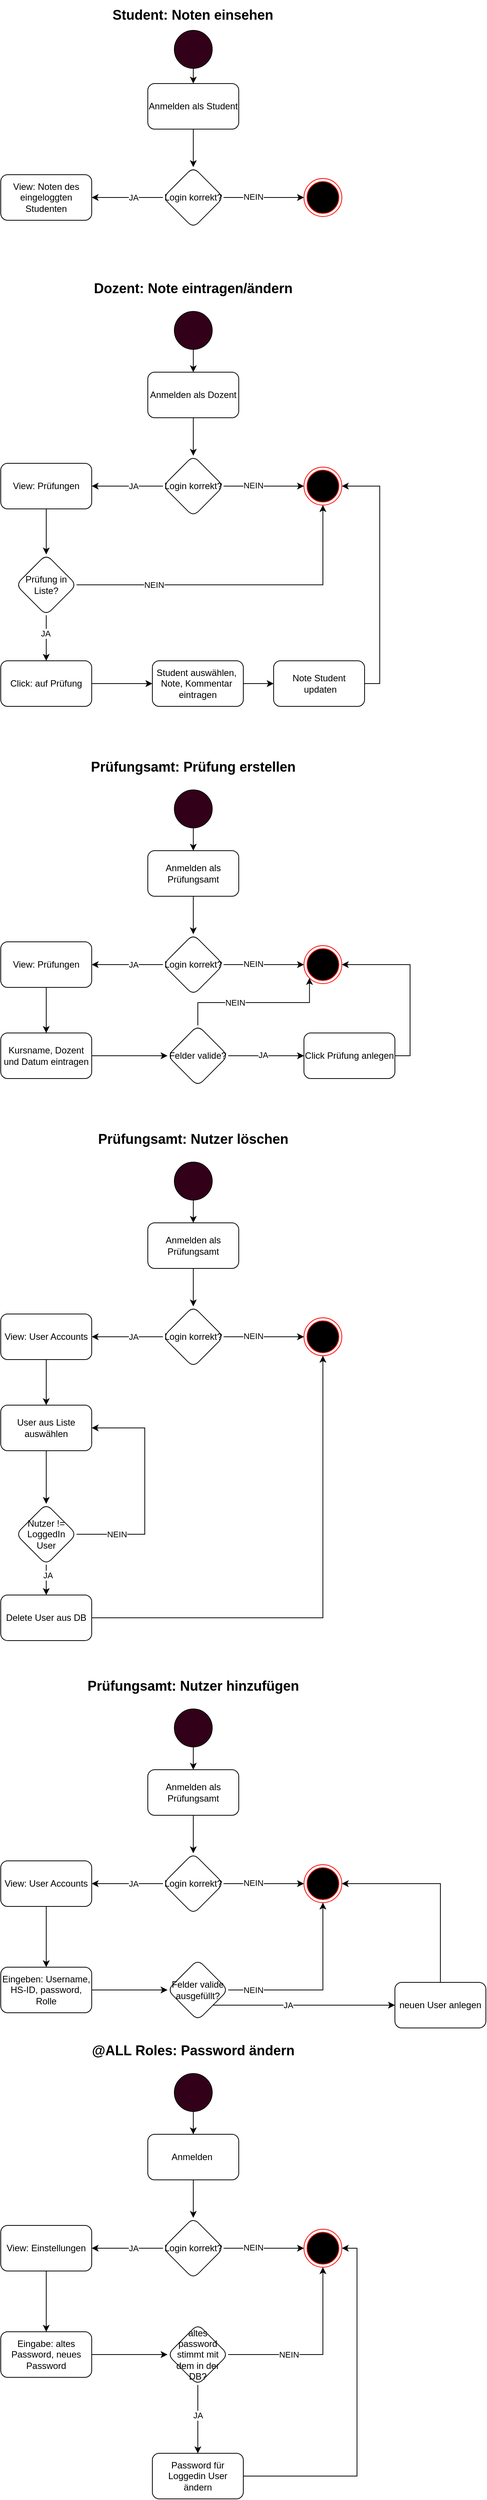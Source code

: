 <mxfile version="14.2.3" type="device"><diagram id="C5RBs43oDa-KdzZeNtuy" name="Page-1"><mxGraphModel dx="1426" dy="828" grid="1" gridSize="10" guides="1" tooltips="1" connect="1" arrows="1" fold="1" page="1" pageScale="1" pageWidth="827" pageHeight="1169" math="0" shadow="0"><root><mxCell id="WIyWlLk6GJQsqaUBKTNV-0"/><mxCell id="WIyWlLk6GJQsqaUBKTNV-1" parent="WIyWlLk6GJQsqaUBKTNV-0"/><mxCell id="bL15wBNw5OvZ2r-DO2eH-0" value="&lt;font style=&quot;font-size: 18px&quot;&gt;&lt;b&gt;Student: Noten einsehen&lt;/b&gt;&lt;/font&gt;" style="text;html=1;strokeColor=none;fillColor=none;align=center;verticalAlign=middle;whiteSpace=wrap;rounded=0;" vertex="1" parent="WIyWlLk6GJQsqaUBKTNV-1"><mxGeometry x="298" y="40" width="231" height="40" as="geometry"/></mxCell><mxCell id="bL15wBNw5OvZ2r-DO2eH-90" value="" style="edgeStyle=orthogonalEdgeStyle;rounded=0;orthogonalLoop=1;jettySize=auto;html=1;" edge="1" parent="WIyWlLk6GJQsqaUBKTNV-1" source="bL15wBNw5OvZ2r-DO2eH-1" target="bL15wBNw5OvZ2r-DO2eH-89"><mxGeometry relative="1" as="geometry"/></mxCell><mxCell id="bL15wBNw5OvZ2r-DO2eH-1" value="Anmelden als Student" style="rounded=1;whiteSpace=wrap;html=1;" vertex="1" parent="WIyWlLk6GJQsqaUBKTNV-1"><mxGeometry x="354" y="150" width="120" height="60" as="geometry"/></mxCell><mxCell id="bL15wBNw5OvZ2r-DO2eH-4" style="edgeStyle=orthogonalEdgeStyle;rounded=0;orthogonalLoop=1;jettySize=auto;html=1;exitX=1;exitY=0.5;exitDx=0;exitDy=0;entryX=0;entryY=0.5;entryDx=0;entryDy=0;" edge="1" parent="WIyWlLk6GJQsqaUBKTNV-1" source="bL15wBNw5OvZ2r-DO2eH-89" target="bL15wBNw5OvZ2r-DO2eH-39"><mxGeometry relative="1" as="geometry"><mxPoint x="560" y="300" as="targetPoint"/><mxPoint x="464" y="300" as="sourcePoint"/></mxGeometry></mxCell><mxCell id="bL15wBNw5OvZ2r-DO2eH-6" value="NEIN" style="edgeLabel;html=1;align=center;verticalAlign=middle;resizable=0;points=[];" vertex="1" connectable="0" parent="bL15wBNw5OvZ2r-DO2eH-4"><mxGeometry x="-0.271" y="1" relative="1" as="geometry"><mxPoint as="offset"/></mxGeometry></mxCell><mxCell id="bL15wBNw5OvZ2r-DO2eH-9" style="edgeStyle=orthogonalEdgeStyle;rounded=0;orthogonalLoop=1;jettySize=auto;html=1;exitX=0;exitY=0.5;exitDx=0;exitDy=0;entryX=1;entryY=0.5;entryDx=0;entryDy=0;" edge="1" parent="WIyWlLk6GJQsqaUBKTNV-1" source="bL15wBNw5OvZ2r-DO2eH-89" target="bL15wBNw5OvZ2r-DO2eH-11"><mxGeometry relative="1" as="geometry"><mxPoint x="280" y="300" as="targetPoint"/><mxPoint x="364" y="300" as="sourcePoint"/></mxGeometry></mxCell><mxCell id="bL15wBNw5OvZ2r-DO2eH-10" value="JA" style="edgeLabel;html=1;align=center;verticalAlign=middle;resizable=0;points=[];" vertex="1" connectable="0" parent="bL15wBNw5OvZ2r-DO2eH-9"><mxGeometry x="-0.167" relative="1" as="geometry"><mxPoint as="offset"/></mxGeometry></mxCell><mxCell id="bL15wBNw5OvZ2r-DO2eH-11" value="View: Noten des eingeloggten Studenten" style="rounded=1;whiteSpace=wrap;html=1;" vertex="1" parent="WIyWlLk6GJQsqaUBKTNV-1"><mxGeometry x="160" y="270" width="120" height="60" as="geometry"/></mxCell><mxCell id="bL15wBNw5OvZ2r-DO2eH-87" value="" style="edgeStyle=orthogonalEdgeStyle;rounded=0;orthogonalLoop=1;jettySize=auto;html=1;" edge="1" parent="WIyWlLk6GJQsqaUBKTNV-1" source="bL15wBNw5OvZ2r-DO2eH-13" target="bL15wBNw5OvZ2r-DO2eH-86"><mxGeometry relative="1" as="geometry"/></mxCell><mxCell id="bL15wBNw5OvZ2r-DO2eH-13" value="Anmelden als Dozent" style="rounded=1;whiteSpace=wrap;html=1;" vertex="1" parent="WIyWlLk6GJQsqaUBKTNV-1"><mxGeometry x="354" y="530" width="120" height="60" as="geometry"/></mxCell><mxCell id="bL15wBNw5OvZ2r-DO2eH-14" style="edgeStyle=orthogonalEdgeStyle;rounded=0;orthogonalLoop=1;jettySize=auto;html=1;exitX=1;exitY=0.5;exitDx=0;exitDy=0;entryX=0;entryY=0.5;entryDx=0;entryDy=0;" edge="1" parent="WIyWlLk6GJQsqaUBKTNV-1" source="bL15wBNw5OvZ2r-DO2eH-86" target="bL15wBNw5OvZ2r-DO2eH-37"><mxGeometry relative="1" as="geometry"><mxPoint x="560" y="680" as="targetPoint"/><mxPoint x="464" y="680" as="sourcePoint"/></mxGeometry></mxCell><mxCell id="bL15wBNw5OvZ2r-DO2eH-15" value="NEIN" style="edgeLabel;html=1;align=center;verticalAlign=middle;resizable=0;points=[];" vertex="1" connectable="0" parent="bL15wBNw5OvZ2r-DO2eH-14"><mxGeometry x="-0.271" y="1" relative="1" as="geometry"><mxPoint as="offset"/></mxGeometry></mxCell><mxCell id="bL15wBNw5OvZ2r-DO2eH-16" style="edgeStyle=orthogonalEdgeStyle;rounded=0;orthogonalLoop=1;jettySize=auto;html=1;exitX=0;exitY=0.5;exitDx=0;exitDy=0;" edge="1" parent="WIyWlLk6GJQsqaUBKTNV-1" source="bL15wBNw5OvZ2r-DO2eH-86"><mxGeometry relative="1" as="geometry"><mxPoint x="280" y="680" as="targetPoint"/><mxPoint x="364" y="680" as="sourcePoint"/></mxGeometry></mxCell><mxCell id="bL15wBNw5OvZ2r-DO2eH-17" value="JA" style="edgeLabel;html=1;align=center;verticalAlign=middle;resizable=0;points=[];" vertex="1" connectable="0" parent="bL15wBNw5OvZ2r-DO2eH-16"><mxGeometry x="-0.167" relative="1" as="geometry"><mxPoint as="offset"/></mxGeometry></mxCell><mxCell id="bL15wBNw5OvZ2r-DO2eH-20" value="&lt;font size=&quot;4&quot;&gt;&lt;b&gt;Dozent: Note eintragen/ändern&lt;/b&gt;&lt;/font&gt;" style="text;html=1;strokeColor=none;fillColor=none;align=center;verticalAlign=middle;whiteSpace=wrap;rounded=0;" vertex="1" parent="WIyWlLk6GJQsqaUBKTNV-1"><mxGeometry x="268" y="400" width="292" height="40" as="geometry"/></mxCell><mxCell id="bL15wBNw5OvZ2r-DO2eH-85" value="" style="edgeStyle=orthogonalEdgeStyle;rounded=0;orthogonalLoop=1;jettySize=auto;html=1;" edge="1" parent="WIyWlLk6GJQsqaUBKTNV-1" source="bL15wBNw5OvZ2r-DO2eH-21" target="bL15wBNw5OvZ2r-DO2eH-84"><mxGeometry relative="1" as="geometry"/></mxCell><mxCell id="bL15wBNw5OvZ2r-DO2eH-21" value="View: Prüfungen" style="rounded=1;whiteSpace=wrap;html=1;" vertex="1" parent="WIyWlLk6GJQsqaUBKTNV-1"><mxGeometry x="160" y="650" width="120" height="60" as="geometry"/></mxCell><mxCell id="bL15wBNw5OvZ2r-DO2eH-24" style="edgeStyle=orthogonalEdgeStyle;rounded=0;orthogonalLoop=1;jettySize=auto;html=1;exitX=1;exitY=0.5;exitDx=0;exitDy=0;entryX=0.5;entryY=1;entryDx=0;entryDy=0;" edge="1" parent="WIyWlLk6GJQsqaUBKTNV-1" source="bL15wBNw5OvZ2r-DO2eH-84" target="bL15wBNw5OvZ2r-DO2eH-37"><mxGeometry relative="1" as="geometry"><mxPoint x="270" y="810" as="sourcePoint"/><mxPoint x="585" y="705" as="targetPoint"/></mxGeometry></mxCell><mxCell id="bL15wBNw5OvZ2r-DO2eH-25" value="NEIN" style="edgeLabel;html=1;align=center;verticalAlign=middle;resizable=0;points=[];" vertex="1" connectable="0" parent="bL15wBNw5OvZ2r-DO2eH-24"><mxGeometry x="-0.529" y="-5" relative="1" as="geometry"><mxPoint y="-5" as="offset"/></mxGeometry></mxCell><mxCell id="bL15wBNw5OvZ2r-DO2eH-26" style="edgeStyle=orthogonalEdgeStyle;rounded=0;orthogonalLoop=1;jettySize=auto;html=1;exitX=0.5;exitY=1;exitDx=0;exitDy=0;" edge="1" parent="WIyWlLk6GJQsqaUBKTNV-1" source="bL15wBNw5OvZ2r-DO2eH-84"><mxGeometry relative="1" as="geometry"><mxPoint x="220" y="910" as="targetPoint"/><mxPoint x="220" y="860" as="sourcePoint"/></mxGeometry></mxCell><mxCell id="bL15wBNw5OvZ2r-DO2eH-27" value="JA" style="edgeLabel;html=1;align=center;verticalAlign=middle;resizable=0;points=[];" vertex="1" connectable="0" parent="bL15wBNw5OvZ2r-DO2eH-26"><mxGeometry x="-0.2" y="-1" relative="1" as="geometry"><mxPoint as="offset"/></mxGeometry></mxCell><mxCell id="bL15wBNw5OvZ2r-DO2eH-29" style="edgeStyle=orthogonalEdgeStyle;rounded=0;orthogonalLoop=1;jettySize=auto;html=1;exitX=1;exitY=0.5;exitDx=0;exitDy=0;" edge="1" parent="WIyWlLk6GJQsqaUBKTNV-1" source="bL15wBNw5OvZ2r-DO2eH-28"><mxGeometry relative="1" as="geometry"><mxPoint x="360" y="940" as="targetPoint"/></mxGeometry></mxCell><mxCell id="bL15wBNw5OvZ2r-DO2eH-28" value="Click: auf Prüfung" style="rounded=1;whiteSpace=wrap;html=1;" vertex="1" parent="WIyWlLk6GJQsqaUBKTNV-1"><mxGeometry x="160" y="910" width="120" height="60" as="geometry"/></mxCell><mxCell id="bL15wBNw5OvZ2r-DO2eH-31" style="edgeStyle=orthogonalEdgeStyle;rounded=0;orthogonalLoop=1;jettySize=auto;html=1;exitX=1;exitY=0.5;exitDx=0;exitDy=0;" edge="1" parent="WIyWlLk6GJQsqaUBKTNV-1" source="bL15wBNw5OvZ2r-DO2eH-30"><mxGeometry relative="1" as="geometry"><mxPoint x="520" y="940" as="targetPoint"/></mxGeometry></mxCell><mxCell id="bL15wBNw5OvZ2r-DO2eH-30" value="Student auswählen,&amp;nbsp;&lt;br&gt;Note, Kommentar&amp;nbsp;&lt;br&gt;eintragen" style="rounded=1;whiteSpace=wrap;html=1;" vertex="1" parent="WIyWlLk6GJQsqaUBKTNV-1"><mxGeometry x="360" y="910" width="120" height="60" as="geometry"/></mxCell><mxCell id="bL15wBNw5OvZ2r-DO2eH-33" style="edgeStyle=orthogonalEdgeStyle;rounded=0;orthogonalLoop=1;jettySize=auto;html=1;exitX=1;exitY=0.5;exitDx=0;exitDy=0;entryX=1;entryY=0.5;entryDx=0;entryDy=0;" edge="1" parent="WIyWlLk6GJQsqaUBKTNV-1" source="bL15wBNw5OvZ2r-DO2eH-32" target="bL15wBNw5OvZ2r-DO2eH-37"><mxGeometry relative="1" as="geometry"><mxPoint x="610" y="680" as="targetPoint"/></mxGeometry></mxCell><mxCell id="bL15wBNw5OvZ2r-DO2eH-32" value="Note Student &amp;nbsp;updaten" style="rounded=1;whiteSpace=wrap;html=1;" vertex="1" parent="WIyWlLk6GJQsqaUBKTNV-1"><mxGeometry x="520" y="910" width="120" height="60" as="geometry"/></mxCell><mxCell id="bL15wBNw5OvZ2r-DO2eH-35" style="edgeStyle=orthogonalEdgeStyle;rounded=0;orthogonalLoop=1;jettySize=auto;html=1;exitX=0.5;exitY=1;exitDx=0;exitDy=0;" edge="1" parent="WIyWlLk6GJQsqaUBKTNV-1" source="bL15wBNw5OvZ2r-DO2eH-34" target="bL15wBNw5OvZ2r-DO2eH-13"><mxGeometry relative="1" as="geometry"/></mxCell><mxCell id="bL15wBNw5OvZ2r-DO2eH-34" value="" style="ellipse;whiteSpace=wrap;html=1;aspect=fixed;fillColor=#33001A;" vertex="1" parent="WIyWlLk6GJQsqaUBKTNV-1"><mxGeometry x="389" y="450" width="50" height="50" as="geometry"/></mxCell><mxCell id="bL15wBNw5OvZ2r-DO2eH-37" value="" style="ellipse;html=1;shape=endState;fillColor=#000000;strokeColor=#ff0000;shadow=0;sketch=0;" vertex="1" parent="WIyWlLk6GJQsqaUBKTNV-1"><mxGeometry x="560" y="655" width="50" height="50" as="geometry"/></mxCell><mxCell id="bL15wBNw5OvZ2r-DO2eH-39" value="" style="ellipse;html=1;shape=endState;fillColor=#000000;strokeColor=#ff0000;shadow=0;sketch=0;" vertex="1" parent="WIyWlLk6GJQsqaUBKTNV-1"><mxGeometry x="560" y="275" width="50" height="50" as="geometry"/></mxCell><mxCell id="bL15wBNw5OvZ2r-DO2eH-41" style="edgeStyle=orthogonalEdgeStyle;rounded=0;orthogonalLoop=1;jettySize=auto;html=1;exitX=0.5;exitY=1;exitDx=0;exitDy=0;entryX=0.5;entryY=0;entryDx=0;entryDy=0;" edge="1" parent="WIyWlLk6GJQsqaUBKTNV-1" source="bL15wBNw5OvZ2r-DO2eH-40" target="bL15wBNw5OvZ2r-DO2eH-1"><mxGeometry relative="1" as="geometry"/></mxCell><mxCell id="bL15wBNw5OvZ2r-DO2eH-40" value="" style="ellipse;whiteSpace=wrap;html=1;aspect=fixed;fillColor=#33001A;" vertex="1" parent="WIyWlLk6GJQsqaUBKTNV-1"><mxGeometry x="389" y="80" width="50" height="50" as="geometry"/></mxCell><mxCell id="bL15wBNw5OvZ2r-DO2eH-42" value="&lt;font size=&quot;4&quot;&gt;&lt;b&gt;Prüfungsamt: Prüfung erstellen&lt;/b&gt;&lt;/font&gt;" style="text;html=1;strokeColor=none;fillColor=none;align=center;verticalAlign=middle;whiteSpace=wrap;rounded=0;" vertex="1" parent="WIyWlLk6GJQsqaUBKTNV-1"><mxGeometry x="268" y="1030" width="292" height="40" as="geometry"/></mxCell><mxCell id="bL15wBNw5OvZ2r-DO2eH-83" value="" style="edgeStyle=orthogonalEdgeStyle;rounded=0;orthogonalLoop=1;jettySize=auto;html=1;" edge="1" parent="WIyWlLk6GJQsqaUBKTNV-1" source="bL15wBNw5OvZ2r-DO2eH-44" target="bL15wBNw5OvZ2r-DO2eH-82"><mxGeometry relative="1" as="geometry"/></mxCell><mxCell id="bL15wBNw5OvZ2r-DO2eH-44" value="Anmelden als Prüfungsamt" style="rounded=1;whiteSpace=wrap;html=1;" vertex="1" parent="WIyWlLk6GJQsqaUBKTNV-1"><mxGeometry x="354" y="1160" width="120" height="60" as="geometry"/></mxCell><mxCell id="bL15wBNw5OvZ2r-DO2eH-45" style="edgeStyle=orthogonalEdgeStyle;rounded=0;orthogonalLoop=1;jettySize=auto;html=1;exitX=1;exitY=0.5;exitDx=0;exitDy=0;entryX=0;entryY=0.5;entryDx=0;entryDy=0;" edge="1" parent="WIyWlLk6GJQsqaUBKTNV-1" source="bL15wBNw5OvZ2r-DO2eH-82" target="bL15wBNw5OvZ2r-DO2eH-53"><mxGeometry relative="1" as="geometry"><mxPoint x="560" y="1310" as="targetPoint"/><mxPoint x="464" y="1310" as="sourcePoint"/></mxGeometry></mxCell><mxCell id="bL15wBNw5OvZ2r-DO2eH-46" value="NEIN" style="edgeLabel;html=1;align=center;verticalAlign=middle;resizable=0;points=[];" vertex="1" connectable="0" parent="bL15wBNw5OvZ2r-DO2eH-45"><mxGeometry x="-0.271" y="1" relative="1" as="geometry"><mxPoint as="offset"/></mxGeometry></mxCell><mxCell id="bL15wBNw5OvZ2r-DO2eH-47" style="edgeStyle=orthogonalEdgeStyle;rounded=0;orthogonalLoop=1;jettySize=auto;html=1;exitX=0;exitY=0.5;exitDx=0;exitDy=0;" edge="1" parent="WIyWlLk6GJQsqaUBKTNV-1" source="bL15wBNw5OvZ2r-DO2eH-82"><mxGeometry relative="1" as="geometry"><mxPoint x="280" y="1310" as="targetPoint"/><mxPoint x="364" y="1310" as="sourcePoint"/></mxGeometry></mxCell><mxCell id="bL15wBNw5OvZ2r-DO2eH-48" value="JA" style="edgeLabel;html=1;align=center;verticalAlign=middle;resizable=0;points=[];" vertex="1" connectable="0" parent="bL15wBNw5OvZ2r-DO2eH-47"><mxGeometry x="-0.167" relative="1" as="geometry"><mxPoint as="offset"/></mxGeometry></mxCell><mxCell id="bL15wBNw5OvZ2r-DO2eH-54" style="edgeStyle=orthogonalEdgeStyle;rounded=0;orthogonalLoop=1;jettySize=auto;html=1;exitX=0.5;exitY=1;exitDx=0;exitDy=0;" edge="1" parent="WIyWlLk6GJQsqaUBKTNV-1" source="bL15wBNw5OvZ2r-DO2eH-50"><mxGeometry relative="1" as="geometry"><mxPoint x="220" y="1400" as="targetPoint"/></mxGeometry></mxCell><mxCell id="bL15wBNw5OvZ2r-DO2eH-50" value="View: Prüfungen" style="rounded=1;whiteSpace=wrap;html=1;" vertex="1" parent="WIyWlLk6GJQsqaUBKTNV-1"><mxGeometry x="160" y="1280" width="120" height="60" as="geometry"/></mxCell><mxCell id="bL15wBNw5OvZ2r-DO2eH-51" style="edgeStyle=orthogonalEdgeStyle;rounded=0;orthogonalLoop=1;jettySize=auto;html=1;exitX=0.5;exitY=1;exitDx=0;exitDy=0;" edge="1" parent="WIyWlLk6GJQsqaUBKTNV-1" source="bL15wBNw5OvZ2r-DO2eH-52" target="bL15wBNw5OvZ2r-DO2eH-44"><mxGeometry relative="1" as="geometry"/></mxCell><mxCell id="bL15wBNw5OvZ2r-DO2eH-52" value="" style="ellipse;whiteSpace=wrap;html=1;aspect=fixed;fillColor=#33001A;" vertex="1" parent="WIyWlLk6GJQsqaUBKTNV-1"><mxGeometry x="389" y="1080" width="50" height="50" as="geometry"/></mxCell><mxCell id="bL15wBNw5OvZ2r-DO2eH-53" value="" style="ellipse;html=1;shape=endState;fillColor=#000000;strokeColor=#ff0000;shadow=0;sketch=0;" vertex="1" parent="WIyWlLk6GJQsqaUBKTNV-1"><mxGeometry x="560" y="1285" width="50" height="50" as="geometry"/></mxCell><mxCell id="bL15wBNw5OvZ2r-DO2eH-146" value="" style="edgeStyle=orthogonalEdgeStyle;rounded=0;orthogonalLoop=1;jettySize=auto;html=1;" edge="1" parent="WIyWlLk6GJQsqaUBKTNV-1" source="bL15wBNw5OvZ2r-DO2eH-55" target="bL15wBNw5OvZ2r-DO2eH-145"><mxGeometry relative="1" as="geometry"/></mxCell><mxCell id="bL15wBNw5OvZ2r-DO2eH-55" value="Kursname, Dozent und Datum eintragen" style="rounded=1;whiteSpace=wrap;html=1;" vertex="1" parent="WIyWlLk6GJQsqaUBKTNV-1"><mxGeometry x="160" y="1400" width="120" height="60" as="geometry"/></mxCell><mxCell id="bL15wBNw5OvZ2r-DO2eH-58" style="edgeStyle=orthogonalEdgeStyle;rounded=0;orthogonalLoop=1;jettySize=auto;html=1;exitX=1;exitY=0.5;exitDx=0;exitDy=0;entryX=1;entryY=0.5;entryDx=0;entryDy=0;" edge="1" parent="WIyWlLk6GJQsqaUBKTNV-1" source="bL15wBNw5OvZ2r-DO2eH-56" target="bL15wBNw5OvZ2r-DO2eH-53"><mxGeometry relative="1" as="geometry"/></mxCell><mxCell id="bL15wBNw5OvZ2r-DO2eH-56" value="Click Prüfung anlegen" style="whiteSpace=wrap;html=1;rounded=1;" vertex="1" parent="WIyWlLk6GJQsqaUBKTNV-1"><mxGeometry x="560" y="1400" width="120" height="60" as="geometry"/></mxCell><mxCell id="bL15wBNw5OvZ2r-DO2eH-59" value="&lt;font size=&quot;4&quot;&gt;&lt;b&gt;Prüfungsamt: Nutzer löschen&lt;/b&gt;&lt;/font&gt;" style="text;html=1;strokeColor=none;fillColor=none;align=center;verticalAlign=middle;whiteSpace=wrap;rounded=0;" vertex="1" parent="WIyWlLk6GJQsqaUBKTNV-1"><mxGeometry x="268" y="1520" width="292" height="40" as="geometry"/></mxCell><mxCell id="bL15wBNw5OvZ2r-DO2eH-81" value="" style="edgeStyle=orthogonalEdgeStyle;rounded=0;orthogonalLoop=1;jettySize=auto;html=1;" edge="1" parent="WIyWlLk6GJQsqaUBKTNV-1" source="bL15wBNw5OvZ2r-DO2eH-61" target="bL15wBNw5OvZ2r-DO2eH-80"><mxGeometry relative="1" as="geometry"/></mxCell><mxCell id="bL15wBNw5OvZ2r-DO2eH-61" value="Anmelden als Prüfungsamt" style="rounded=1;whiteSpace=wrap;html=1;" vertex="1" parent="WIyWlLk6GJQsqaUBKTNV-1"><mxGeometry x="354" y="1650" width="120" height="60" as="geometry"/></mxCell><mxCell id="bL15wBNw5OvZ2r-DO2eH-62" style="edgeStyle=orthogonalEdgeStyle;rounded=0;orthogonalLoop=1;jettySize=auto;html=1;exitX=1;exitY=0.5;exitDx=0;exitDy=0;entryX=0;entryY=0.5;entryDx=0;entryDy=0;" edge="1" parent="WIyWlLk6GJQsqaUBKTNV-1" source="bL15wBNw5OvZ2r-DO2eH-80" target="bL15wBNw5OvZ2r-DO2eH-71"><mxGeometry relative="1" as="geometry"><mxPoint x="560" y="1800" as="targetPoint"/><mxPoint x="464" y="1800" as="sourcePoint"/></mxGeometry></mxCell><mxCell id="bL15wBNw5OvZ2r-DO2eH-63" value="NEIN" style="edgeLabel;html=1;align=center;verticalAlign=middle;resizable=0;points=[];" vertex="1" connectable="0" parent="bL15wBNw5OvZ2r-DO2eH-62"><mxGeometry x="-0.271" y="1" relative="1" as="geometry"><mxPoint as="offset"/></mxGeometry></mxCell><mxCell id="bL15wBNw5OvZ2r-DO2eH-64" style="edgeStyle=orthogonalEdgeStyle;rounded=0;orthogonalLoop=1;jettySize=auto;html=1;exitX=0;exitY=0.5;exitDx=0;exitDy=0;" edge="1" parent="WIyWlLk6GJQsqaUBKTNV-1" source="bL15wBNw5OvZ2r-DO2eH-80"><mxGeometry relative="1" as="geometry"><mxPoint x="280" y="1800" as="targetPoint"/><mxPoint x="364" y="1800" as="sourcePoint"/></mxGeometry></mxCell><mxCell id="bL15wBNw5OvZ2r-DO2eH-65" value="JA" style="edgeLabel;html=1;align=center;verticalAlign=middle;resizable=0;points=[];" vertex="1" connectable="0" parent="bL15wBNw5OvZ2r-DO2eH-64"><mxGeometry x="-0.167" relative="1" as="geometry"><mxPoint as="offset"/></mxGeometry></mxCell><mxCell id="bL15wBNw5OvZ2r-DO2eH-67" style="edgeStyle=orthogonalEdgeStyle;rounded=0;orthogonalLoop=1;jettySize=auto;html=1;exitX=0.5;exitY=1;exitDx=0;exitDy=0;" edge="1" parent="WIyWlLk6GJQsqaUBKTNV-1" source="bL15wBNw5OvZ2r-DO2eH-68"><mxGeometry relative="1" as="geometry"><mxPoint x="220" y="1890" as="targetPoint"/></mxGeometry></mxCell><mxCell id="bL15wBNw5OvZ2r-DO2eH-68" value="View: User Accounts" style="rounded=1;whiteSpace=wrap;html=1;" vertex="1" parent="WIyWlLk6GJQsqaUBKTNV-1"><mxGeometry x="160" y="1770" width="120" height="60" as="geometry"/></mxCell><mxCell id="bL15wBNw5OvZ2r-DO2eH-69" style="edgeStyle=orthogonalEdgeStyle;rounded=0;orthogonalLoop=1;jettySize=auto;html=1;exitX=0.5;exitY=1;exitDx=0;exitDy=0;" edge="1" parent="WIyWlLk6GJQsqaUBKTNV-1" source="bL15wBNw5OvZ2r-DO2eH-70" target="bL15wBNw5OvZ2r-DO2eH-61"><mxGeometry relative="1" as="geometry"/></mxCell><mxCell id="bL15wBNw5OvZ2r-DO2eH-70" value="" style="ellipse;whiteSpace=wrap;html=1;aspect=fixed;fillColor=#33001A;" vertex="1" parent="WIyWlLk6GJQsqaUBKTNV-1"><mxGeometry x="389" y="1570" width="50" height="50" as="geometry"/></mxCell><mxCell id="bL15wBNw5OvZ2r-DO2eH-71" value="" style="ellipse;html=1;shape=endState;fillColor=#000000;strokeColor=#ff0000;shadow=0;sketch=0;" vertex="1" parent="WIyWlLk6GJQsqaUBKTNV-1"><mxGeometry x="560" y="1775" width="50" height="50" as="geometry"/></mxCell><mxCell id="bL15wBNw5OvZ2r-DO2eH-77" value="" style="edgeStyle=orthogonalEdgeStyle;rounded=0;orthogonalLoop=1;jettySize=auto;html=1;" edge="1" parent="WIyWlLk6GJQsqaUBKTNV-1" source="bL15wBNw5OvZ2r-DO2eH-73" target="bL15wBNw5OvZ2r-DO2eH-76"><mxGeometry relative="1" as="geometry"/></mxCell><mxCell id="bL15wBNw5OvZ2r-DO2eH-73" value="User aus Liste auswählen" style="rounded=1;whiteSpace=wrap;html=1;" vertex="1" parent="WIyWlLk6GJQsqaUBKTNV-1"><mxGeometry x="160" y="1890" width="120" height="60" as="geometry"/></mxCell><mxCell id="bL15wBNw5OvZ2r-DO2eH-78" style="edgeStyle=orthogonalEdgeStyle;rounded=0;orthogonalLoop=1;jettySize=auto;html=1;exitX=1;exitY=0.5;exitDx=0;exitDy=0;entryX=1;entryY=0.5;entryDx=0;entryDy=0;" edge="1" parent="WIyWlLk6GJQsqaUBKTNV-1" source="bL15wBNw5OvZ2r-DO2eH-76" target="bL15wBNw5OvZ2r-DO2eH-73"><mxGeometry relative="1" as="geometry"><Array as="points"><mxPoint x="350" y="2060"/><mxPoint x="350" y="1920"/></Array></mxGeometry></mxCell><mxCell id="bL15wBNw5OvZ2r-DO2eH-79" value="NEIN" style="edgeLabel;html=1;align=center;verticalAlign=middle;resizable=0;points=[];" vertex="1" connectable="0" parent="bL15wBNw5OvZ2r-DO2eH-78"><mxGeometry x="-0.647" y="-2" relative="1" as="geometry"><mxPoint y="-2" as="offset"/></mxGeometry></mxCell><mxCell id="bL15wBNw5OvZ2r-DO2eH-94" value="" style="edgeStyle=orthogonalEdgeStyle;rounded=0;orthogonalLoop=1;jettySize=auto;html=1;" edge="1" parent="WIyWlLk6GJQsqaUBKTNV-1" source="bL15wBNw5OvZ2r-DO2eH-76" target="bL15wBNw5OvZ2r-DO2eH-93"><mxGeometry relative="1" as="geometry"/></mxCell><mxCell id="bL15wBNw5OvZ2r-DO2eH-95" value="JA" style="edgeLabel;html=1;align=center;verticalAlign=middle;resizable=0;points=[];" vertex="1" connectable="0" parent="bL15wBNw5OvZ2r-DO2eH-94"><mxGeometry x="-0.311" y="2" relative="1" as="geometry"><mxPoint as="offset"/></mxGeometry></mxCell><mxCell id="bL15wBNw5OvZ2r-DO2eH-76" value="Nutzer != LoggedIn User" style="rhombus;whiteSpace=wrap;html=1;rounded=1;" vertex="1" parent="WIyWlLk6GJQsqaUBKTNV-1"><mxGeometry x="180" y="2020" width="80" height="80" as="geometry"/></mxCell><mxCell id="bL15wBNw5OvZ2r-DO2eH-80" value="Login korrekt?" style="rhombus;whiteSpace=wrap;html=1;rounded=1;" vertex="1" parent="WIyWlLk6GJQsqaUBKTNV-1"><mxGeometry x="374" y="1760" width="80" height="80" as="geometry"/></mxCell><mxCell id="bL15wBNw5OvZ2r-DO2eH-82" value="Login korrekt?" style="rhombus;whiteSpace=wrap;html=1;rounded=1;" vertex="1" parent="WIyWlLk6GJQsqaUBKTNV-1"><mxGeometry x="374" y="1270" width="80" height="80" as="geometry"/></mxCell><mxCell id="bL15wBNw5OvZ2r-DO2eH-84" value="Prüfung in Liste?" style="rhombus;whiteSpace=wrap;html=1;rounded=1;" vertex="1" parent="WIyWlLk6GJQsqaUBKTNV-1"><mxGeometry x="180" y="770" width="80" height="80" as="geometry"/></mxCell><mxCell id="bL15wBNw5OvZ2r-DO2eH-86" value="Login korrekt?" style="rhombus;whiteSpace=wrap;html=1;rounded=1;" vertex="1" parent="WIyWlLk6GJQsqaUBKTNV-1"><mxGeometry x="374" y="640" width="80" height="80" as="geometry"/></mxCell><mxCell id="bL15wBNw5OvZ2r-DO2eH-89" value="Login korrekt?" style="rhombus;whiteSpace=wrap;html=1;rounded=1;" vertex="1" parent="WIyWlLk6GJQsqaUBKTNV-1"><mxGeometry x="374" y="260" width="80" height="80" as="geometry"/></mxCell><mxCell id="bL15wBNw5OvZ2r-DO2eH-96" style="edgeStyle=orthogonalEdgeStyle;rounded=0;orthogonalLoop=1;jettySize=auto;html=1;exitX=1;exitY=0.5;exitDx=0;exitDy=0;entryX=0.5;entryY=1;entryDx=0;entryDy=0;" edge="1" parent="WIyWlLk6GJQsqaUBKTNV-1" source="bL15wBNw5OvZ2r-DO2eH-93" target="bL15wBNw5OvZ2r-DO2eH-71"><mxGeometry relative="1" as="geometry"/></mxCell><mxCell id="bL15wBNw5OvZ2r-DO2eH-93" value="Delete User aus DB" style="whiteSpace=wrap;html=1;rounded=1;" vertex="1" parent="WIyWlLk6GJQsqaUBKTNV-1"><mxGeometry x="160" y="2140" width="120" height="60" as="geometry"/></mxCell><mxCell id="bL15wBNw5OvZ2r-DO2eH-97" value="&lt;font size=&quot;4&quot;&gt;&lt;b&gt;Prüfungsamt: Nutzer hinzufügen&lt;/b&gt;&lt;/font&gt;" style="text;html=1;strokeColor=none;fillColor=none;align=center;verticalAlign=middle;whiteSpace=wrap;rounded=0;" vertex="1" parent="WIyWlLk6GJQsqaUBKTNV-1"><mxGeometry x="268" y="2240" width="292" height="40" as="geometry"/></mxCell><mxCell id="bL15wBNw5OvZ2r-DO2eH-98" value="" style="edgeStyle=orthogonalEdgeStyle;rounded=0;orthogonalLoop=1;jettySize=auto;html=1;" edge="1" parent="WIyWlLk6GJQsqaUBKTNV-1" source="bL15wBNw5OvZ2r-DO2eH-99" target="bL15wBNw5OvZ2r-DO2eH-107"><mxGeometry relative="1" as="geometry"/></mxCell><mxCell id="bL15wBNw5OvZ2r-DO2eH-99" value="Anmelden als Prüfungsamt" style="rounded=1;whiteSpace=wrap;html=1;" vertex="1" parent="WIyWlLk6GJQsqaUBKTNV-1"><mxGeometry x="354" y="2370" width="120" height="60" as="geometry"/></mxCell><mxCell id="bL15wBNw5OvZ2r-DO2eH-100" style="edgeStyle=orthogonalEdgeStyle;rounded=0;orthogonalLoop=1;jettySize=auto;html=1;exitX=1;exitY=0.5;exitDx=0;exitDy=0;entryX=0;entryY=0.5;entryDx=0;entryDy=0;" edge="1" parent="WIyWlLk6GJQsqaUBKTNV-1" source="bL15wBNw5OvZ2r-DO2eH-107" target="bL15wBNw5OvZ2r-DO2eH-106"><mxGeometry relative="1" as="geometry"><mxPoint x="560" y="2520" as="targetPoint"/><mxPoint x="464" y="2520" as="sourcePoint"/></mxGeometry></mxCell><mxCell id="bL15wBNw5OvZ2r-DO2eH-101" value="NEIN" style="edgeLabel;html=1;align=center;verticalAlign=middle;resizable=0;points=[];" vertex="1" connectable="0" parent="bL15wBNw5OvZ2r-DO2eH-100"><mxGeometry x="-0.271" y="1" relative="1" as="geometry"><mxPoint as="offset"/></mxGeometry></mxCell><mxCell id="bL15wBNw5OvZ2r-DO2eH-102" style="edgeStyle=orthogonalEdgeStyle;rounded=0;orthogonalLoop=1;jettySize=auto;html=1;exitX=0;exitY=0.5;exitDx=0;exitDy=0;" edge="1" parent="WIyWlLk6GJQsqaUBKTNV-1" source="bL15wBNw5OvZ2r-DO2eH-107"><mxGeometry relative="1" as="geometry"><mxPoint x="280" y="2520" as="targetPoint"/><mxPoint x="364" y="2520" as="sourcePoint"/></mxGeometry></mxCell><mxCell id="bL15wBNw5OvZ2r-DO2eH-103" value="JA" style="edgeLabel;html=1;align=center;verticalAlign=middle;resizable=0;points=[];" vertex="1" connectable="0" parent="bL15wBNw5OvZ2r-DO2eH-102"><mxGeometry x="-0.167" relative="1" as="geometry"><mxPoint as="offset"/></mxGeometry></mxCell><mxCell id="bL15wBNw5OvZ2r-DO2eH-104" style="edgeStyle=orthogonalEdgeStyle;rounded=0;orthogonalLoop=1;jettySize=auto;html=1;exitX=0.5;exitY=1;exitDx=0;exitDy=0;" edge="1" parent="WIyWlLk6GJQsqaUBKTNV-1" source="bL15wBNw5OvZ2r-DO2eH-105" target="bL15wBNw5OvZ2r-DO2eH-99"><mxGeometry relative="1" as="geometry"/></mxCell><mxCell id="bL15wBNw5OvZ2r-DO2eH-105" value="" style="ellipse;whiteSpace=wrap;html=1;aspect=fixed;fillColor=#33001A;" vertex="1" parent="WIyWlLk6GJQsqaUBKTNV-1"><mxGeometry x="389" y="2290" width="50" height="50" as="geometry"/></mxCell><mxCell id="bL15wBNw5OvZ2r-DO2eH-106" value="" style="ellipse;html=1;shape=endState;fillColor=#000000;strokeColor=#ff0000;shadow=0;sketch=0;" vertex="1" parent="WIyWlLk6GJQsqaUBKTNV-1"><mxGeometry x="560" y="2495" width="50" height="50" as="geometry"/></mxCell><mxCell id="bL15wBNw5OvZ2r-DO2eH-107" value="Login korrekt?" style="rhombus;whiteSpace=wrap;html=1;rounded=1;" vertex="1" parent="WIyWlLk6GJQsqaUBKTNV-1"><mxGeometry x="374" y="2480" width="80" height="80" as="geometry"/></mxCell><mxCell id="bL15wBNw5OvZ2r-DO2eH-110" value="" style="edgeStyle=orthogonalEdgeStyle;rounded=0;orthogonalLoop=1;jettySize=auto;html=1;" edge="1" parent="WIyWlLk6GJQsqaUBKTNV-1" source="bL15wBNw5OvZ2r-DO2eH-108" target="bL15wBNw5OvZ2r-DO2eH-109"><mxGeometry relative="1" as="geometry"/></mxCell><mxCell id="bL15wBNw5OvZ2r-DO2eH-108" value="View: User Accounts" style="whiteSpace=wrap;html=1;rounded=1;" vertex="1" parent="WIyWlLk6GJQsqaUBKTNV-1"><mxGeometry x="160" y="2490" width="120" height="60" as="geometry"/></mxCell><mxCell id="bL15wBNw5OvZ2r-DO2eH-138" value="" style="edgeStyle=orthogonalEdgeStyle;rounded=0;orthogonalLoop=1;jettySize=auto;html=1;" edge="1" parent="WIyWlLk6GJQsqaUBKTNV-1" source="bL15wBNw5OvZ2r-DO2eH-109" target="bL15wBNw5OvZ2r-DO2eH-137"><mxGeometry relative="1" as="geometry"/></mxCell><mxCell id="bL15wBNw5OvZ2r-DO2eH-109" value="Eingeben: Username, HS-ID, password, Rolle" style="whiteSpace=wrap;html=1;rounded=1;" vertex="1" parent="WIyWlLk6GJQsqaUBKTNV-1"><mxGeometry x="160" y="2630" width="120" height="60" as="geometry"/></mxCell><mxCell id="bL15wBNw5OvZ2r-DO2eH-112" value="&lt;font size=&quot;4&quot;&gt;&lt;b&gt;@ALL Roles: Password ändern&lt;/b&gt;&lt;/font&gt;" style="text;html=1;strokeColor=none;fillColor=none;align=center;verticalAlign=middle;whiteSpace=wrap;rounded=0;" vertex="1" parent="WIyWlLk6GJQsqaUBKTNV-1"><mxGeometry x="268" y="2720" width="292" height="40" as="geometry"/></mxCell><mxCell id="bL15wBNw5OvZ2r-DO2eH-113" value="" style="edgeStyle=orthogonalEdgeStyle;rounded=0;orthogonalLoop=1;jettySize=auto;html=1;" edge="1" parent="WIyWlLk6GJQsqaUBKTNV-1" source="bL15wBNw5OvZ2r-DO2eH-114" target="bL15wBNw5OvZ2r-DO2eH-122"><mxGeometry relative="1" as="geometry"/></mxCell><mxCell id="bL15wBNw5OvZ2r-DO2eH-114" value="Anmelden&amp;nbsp;" style="rounded=1;whiteSpace=wrap;html=1;" vertex="1" parent="WIyWlLk6GJQsqaUBKTNV-1"><mxGeometry x="354" y="2850" width="120" height="60" as="geometry"/></mxCell><mxCell id="bL15wBNw5OvZ2r-DO2eH-115" style="edgeStyle=orthogonalEdgeStyle;rounded=0;orthogonalLoop=1;jettySize=auto;html=1;exitX=1;exitY=0.5;exitDx=0;exitDy=0;entryX=0;entryY=0.5;entryDx=0;entryDy=0;" edge="1" parent="WIyWlLk6GJQsqaUBKTNV-1" source="bL15wBNw5OvZ2r-DO2eH-122" target="bL15wBNw5OvZ2r-DO2eH-121"><mxGeometry relative="1" as="geometry"><mxPoint x="560" y="3000" as="targetPoint"/><mxPoint x="464" y="3000" as="sourcePoint"/></mxGeometry></mxCell><mxCell id="bL15wBNw5OvZ2r-DO2eH-116" value="NEIN" style="edgeLabel;html=1;align=center;verticalAlign=middle;resizable=0;points=[];" vertex="1" connectable="0" parent="bL15wBNw5OvZ2r-DO2eH-115"><mxGeometry x="-0.271" y="1" relative="1" as="geometry"><mxPoint as="offset"/></mxGeometry></mxCell><mxCell id="bL15wBNw5OvZ2r-DO2eH-117" style="edgeStyle=orthogonalEdgeStyle;rounded=0;orthogonalLoop=1;jettySize=auto;html=1;exitX=0;exitY=0.5;exitDx=0;exitDy=0;" edge="1" parent="WIyWlLk6GJQsqaUBKTNV-1" source="bL15wBNw5OvZ2r-DO2eH-122"><mxGeometry relative="1" as="geometry"><mxPoint x="280" y="3000" as="targetPoint"/><mxPoint x="364" y="3000" as="sourcePoint"/></mxGeometry></mxCell><mxCell id="bL15wBNw5OvZ2r-DO2eH-118" value="JA" style="edgeLabel;html=1;align=center;verticalAlign=middle;resizable=0;points=[];" vertex="1" connectable="0" parent="bL15wBNw5OvZ2r-DO2eH-117"><mxGeometry x="-0.167" relative="1" as="geometry"><mxPoint as="offset"/></mxGeometry></mxCell><mxCell id="bL15wBNw5OvZ2r-DO2eH-119" style="edgeStyle=orthogonalEdgeStyle;rounded=0;orthogonalLoop=1;jettySize=auto;html=1;exitX=0.5;exitY=1;exitDx=0;exitDy=0;" edge="1" parent="WIyWlLk6GJQsqaUBKTNV-1" source="bL15wBNw5OvZ2r-DO2eH-120" target="bL15wBNw5OvZ2r-DO2eH-114"><mxGeometry relative="1" as="geometry"/></mxCell><mxCell id="bL15wBNw5OvZ2r-DO2eH-120" value="" style="ellipse;whiteSpace=wrap;html=1;aspect=fixed;fillColor=#33001A;" vertex="1" parent="WIyWlLk6GJQsqaUBKTNV-1"><mxGeometry x="389" y="2770" width="50" height="50" as="geometry"/></mxCell><mxCell id="bL15wBNw5OvZ2r-DO2eH-121" value="" style="ellipse;html=1;shape=endState;fillColor=#000000;strokeColor=#ff0000;shadow=0;sketch=0;" vertex="1" parent="WIyWlLk6GJQsqaUBKTNV-1"><mxGeometry x="560" y="2975" width="50" height="50" as="geometry"/></mxCell><mxCell id="bL15wBNw5OvZ2r-DO2eH-122" value="Login korrekt?" style="rhombus;whiteSpace=wrap;html=1;rounded=1;" vertex="1" parent="WIyWlLk6GJQsqaUBKTNV-1"><mxGeometry x="374" y="2960" width="80" height="80" as="geometry"/></mxCell><mxCell id="bL15wBNw5OvZ2r-DO2eH-123" value="" style="edgeStyle=orthogonalEdgeStyle;rounded=0;orthogonalLoop=1;jettySize=auto;html=1;" edge="1" parent="WIyWlLk6GJQsqaUBKTNV-1" source="bL15wBNw5OvZ2r-DO2eH-124" target="bL15wBNw5OvZ2r-DO2eH-126"><mxGeometry relative="1" as="geometry"/></mxCell><mxCell id="bL15wBNw5OvZ2r-DO2eH-124" value="View: Einstellungen" style="whiteSpace=wrap;html=1;rounded=1;" vertex="1" parent="WIyWlLk6GJQsqaUBKTNV-1"><mxGeometry x="160" y="2970" width="120" height="60" as="geometry"/></mxCell><mxCell id="bL15wBNw5OvZ2r-DO2eH-128" value="" style="edgeStyle=orthogonalEdgeStyle;rounded=0;orthogonalLoop=1;jettySize=auto;html=1;" edge="1" parent="WIyWlLk6GJQsqaUBKTNV-1" source="bL15wBNw5OvZ2r-DO2eH-126" target="bL15wBNw5OvZ2r-DO2eH-127"><mxGeometry relative="1" as="geometry"/></mxCell><mxCell id="bL15wBNw5OvZ2r-DO2eH-126" value="Eingabe: altes Password, neues Password" style="whiteSpace=wrap;html=1;rounded=1;" vertex="1" parent="WIyWlLk6GJQsqaUBKTNV-1"><mxGeometry x="160" y="3110" width="120" height="60" as="geometry"/></mxCell><mxCell id="bL15wBNw5OvZ2r-DO2eH-129" style="edgeStyle=orthogonalEdgeStyle;rounded=0;orthogonalLoop=1;jettySize=auto;html=1;exitX=1;exitY=0.5;exitDx=0;exitDy=0;entryX=0.5;entryY=1;entryDx=0;entryDy=0;" edge="1" parent="WIyWlLk6GJQsqaUBKTNV-1" source="bL15wBNw5OvZ2r-DO2eH-127" target="bL15wBNw5OvZ2r-DO2eH-121"><mxGeometry relative="1" as="geometry"/></mxCell><mxCell id="bL15wBNw5OvZ2r-DO2eH-130" value="NEIN" style="edgeLabel;html=1;align=center;verticalAlign=middle;resizable=0;points=[];" vertex="1" connectable="0" parent="bL15wBNw5OvZ2r-DO2eH-129"><mxGeometry x="-0.333" relative="1" as="geometry"><mxPoint as="offset"/></mxGeometry></mxCell><mxCell id="bL15wBNw5OvZ2r-DO2eH-134" value="" style="edgeStyle=orthogonalEdgeStyle;rounded=0;orthogonalLoop=1;jettySize=auto;html=1;" edge="1" parent="WIyWlLk6GJQsqaUBKTNV-1" source="bL15wBNw5OvZ2r-DO2eH-127" target="bL15wBNw5OvZ2r-DO2eH-133"><mxGeometry relative="1" as="geometry"/></mxCell><mxCell id="bL15wBNw5OvZ2r-DO2eH-136" value="JA" style="edgeLabel;html=1;align=center;verticalAlign=middle;resizable=0;points=[];" vertex="1" connectable="0" parent="bL15wBNw5OvZ2r-DO2eH-134"><mxGeometry x="-0.2" y="3" relative="1" as="geometry"><mxPoint x="-3" y="4" as="offset"/></mxGeometry></mxCell><mxCell id="bL15wBNw5OvZ2r-DO2eH-127" value="altes password stimmt mit dem in der DB?" style="rhombus;whiteSpace=wrap;html=1;rounded=1;" vertex="1" parent="WIyWlLk6GJQsqaUBKTNV-1"><mxGeometry x="380" y="3100" width="80" height="80" as="geometry"/></mxCell><mxCell id="bL15wBNw5OvZ2r-DO2eH-135" style="edgeStyle=orthogonalEdgeStyle;rounded=0;orthogonalLoop=1;jettySize=auto;html=1;exitX=1;exitY=0.5;exitDx=0;exitDy=0;entryX=1;entryY=0.5;entryDx=0;entryDy=0;" edge="1" parent="WIyWlLk6GJQsqaUBKTNV-1" source="bL15wBNw5OvZ2r-DO2eH-133" target="bL15wBNw5OvZ2r-DO2eH-121"><mxGeometry relative="1" as="geometry"/></mxCell><mxCell id="bL15wBNw5OvZ2r-DO2eH-133" value="Password für Loggedin User ändern" style="whiteSpace=wrap;html=1;rounded=1;" vertex="1" parent="WIyWlLk6GJQsqaUBKTNV-1"><mxGeometry x="360" y="3270" width="120" height="60" as="geometry"/></mxCell><mxCell id="bL15wBNw5OvZ2r-DO2eH-139" style="edgeStyle=orthogonalEdgeStyle;rounded=0;orthogonalLoop=1;jettySize=auto;html=1;exitX=1;exitY=0.5;exitDx=0;exitDy=0;entryX=0.5;entryY=1;entryDx=0;entryDy=0;" edge="1" parent="WIyWlLk6GJQsqaUBKTNV-1" source="bL15wBNw5OvZ2r-DO2eH-137" target="bL15wBNw5OvZ2r-DO2eH-106"><mxGeometry relative="1" as="geometry"/></mxCell><mxCell id="bL15wBNw5OvZ2r-DO2eH-140" value="NEIN" style="edgeLabel;html=1;align=center;verticalAlign=middle;resizable=0;points=[];" vertex="1" connectable="0" parent="bL15wBNw5OvZ2r-DO2eH-139"><mxGeometry x="-0.725" y="3" relative="1" as="geometry"><mxPoint y="3" as="offset"/></mxGeometry></mxCell><mxCell id="bL15wBNw5OvZ2r-DO2eH-141" style="edgeStyle=orthogonalEdgeStyle;rounded=0;orthogonalLoop=1;jettySize=auto;html=1;exitX=1;exitY=1;exitDx=0;exitDy=0;" edge="1" parent="WIyWlLk6GJQsqaUBKTNV-1" source="bL15wBNw5OvZ2r-DO2eH-137"><mxGeometry relative="1" as="geometry"><mxPoint x="680" y="2680" as="targetPoint"/></mxGeometry></mxCell><mxCell id="bL15wBNw5OvZ2r-DO2eH-144" value="JA" style="edgeLabel;html=1;align=center;verticalAlign=middle;resizable=0;points=[];" vertex="1" connectable="0" parent="bL15wBNw5OvZ2r-DO2eH-141"><mxGeometry x="-0.175" y="4" relative="1" as="geometry"><mxPoint y="4" as="offset"/></mxGeometry></mxCell><mxCell id="bL15wBNw5OvZ2r-DO2eH-137" value="Felder valide ausgefüllt?" style="rhombus;whiteSpace=wrap;html=1;rounded=1;" vertex="1" parent="WIyWlLk6GJQsqaUBKTNV-1"><mxGeometry x="380" y="2620" width="80" height="80" as="geometry"/></mxCell><mxCell id="bL15wBNw5OvZ2r-DO2eH-143" style="edgeStyle=orthogonalEdgeStyle;rounded=0;orthogonalLoop=1;jettySize=auto;html=1;exitX=0.5;exitY=0;exitDx=0;exitDy=0;entryX=1;entryY=0.5;entryDx=0;entryDy=0;" edge="1" parent="WIyWlLk6GJQsqaUBKTNV-1" source="bL15wBNw5OvZ2r-DO2eH-142" target="bL15wBNw5OvZ2r-DO2eH-106"><mxGeometry relative="1" as="geometry"/></mxCell><mxCell id="bL15wBNw5OvZ2r-DO2eH-142" value="neuen User anlegen" style="whiteSpace=wrap;html=1;rounded=1;" vertex="1" parent="WIyWlLk6GJQsqaUBKTNV-1"><mxGeometry x="680" y="2650" width="120" height="60" as="geometry"/></mxCell><mxCell id="bL15wBNw5OvZ2r-DO2eH-147" style="edgeStyle=orthogonalEdgeStyle;rounded=0;orthogonalLoop=1;jettySize=auto;html=1;entryX=0;entryY=1;entryDx=0;entryDy=0;" edge="1" parent="WIyWlLk6GJQsqaUBKTNV-1" source="bL15wBNw5OvZ2r-DO2eH-145" target="bL15wBNw5OvZ2r-DO2eH-53"><mxGeometry relative="1" as="geometry"><Array as="points"><mxPoint x="420" y="1360"/><mxPoint x="567" y="1360"/></Array></mxGeometry></mxCell><mxCell id="bL15wBNw5OvZ2r-DO2eH-148" value="NEIN" style="edgeLabel;html=1;align=center;verticalAlign=middle;resizable=0;points=[];" vertex="1" connectable="0" parent="bL15wBNw5OvZ2r-DO2eH-147"><mxGeometry x="-0.246" relative="1" as="geometry"><mxPoint as="offset"/></mxGeometry></mxCell><mxCell id="bL15wBNw5OvZ2r-DO2eH-149" style="edgeStyle=orthogonalEdgeStyle;rounded=0;orthogonalLoop=1;jettySize=auto;html=1;exitX=1;exitY=0.5;exitDx=0;exitDy=0;entryX=0;entryY=0.5;entryDx=0;entryDy=0;" edge="1" parent="WIyWlLk6GJQsqaUBKTNV-1" source="bL15wBNw5OvZ2r-DO2eH-145" target="bL15wBNw5OvZ2r-DO2eH-56"><mxGeometry relative="1" as="geometry"/></mxCell><mxCell id="bL15wBNw5OvZ2r-DO2eH-150" value="JA" style="edgeLabel;html=1;align=center;verticalAlign=middle;resizable=0;points=[];" vertex="1" connectable="0" parent="bL15wBNw5OvZ2r-DO2eH-149"><mxGeometry x="-0.08" y="1" relative="1" as="geometry"><mxPoint as="offset"/></mxGeometry></mxCell><mxCell id="bL15wBNw5OvZ2r-DO2eH-145" value="Felder valide?" style="rhombus;whiteSpace=wrap;html=1;rounded=1;" vertex="1" parent="WIyWlLk6GJQsqaUBKTNV-1"><mxGeometry x="380" y="1390" width="80" height="80" as="geometry"/></mxCell></root></mxGraphModel></diagram></mxfile>